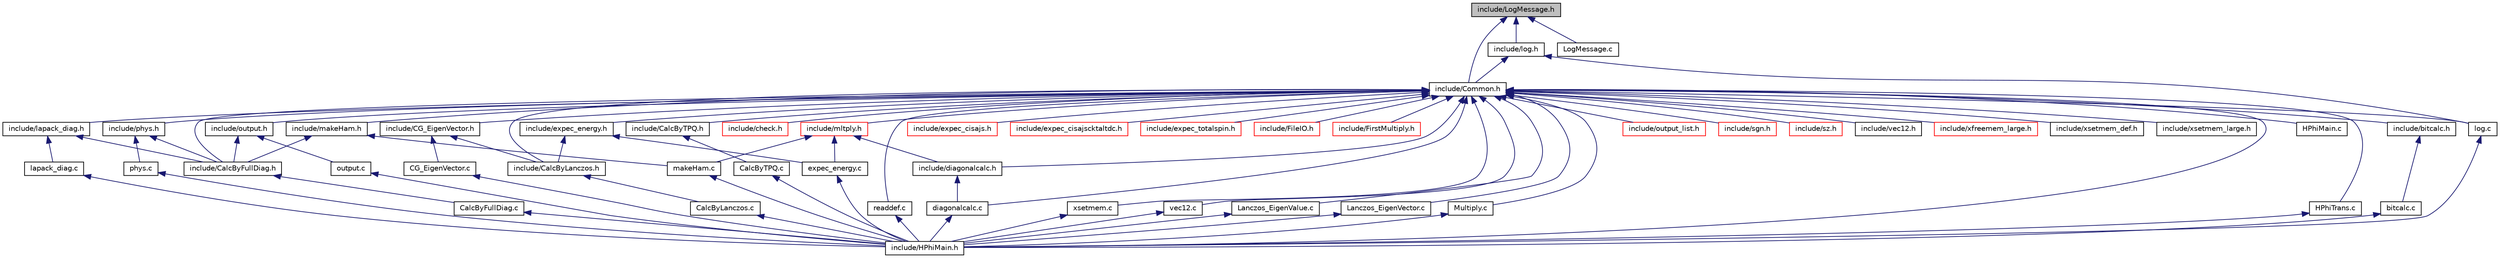 digraph "include/LogMessage.h"
{
 // INTERACTIVE_SVG=YES
  edge [fontname="Helvetica",fontsize="10",labelfontname="Helvetica",labelfontsize="10"];
  node [fontname="Helvetica",fontsize="10",shape=record];
  Node1 [label="include/LogMessage.h",height=0.2,width=0.4,color="black", fillcolor="grey75", style="filled", fontcolor="black"];
  Node1 -> Node2 [dir="back",color="midnightblue",fontsize="10",style="solid",fontname="Helvetica"];
  Node2 [label="include/Common.h",height=0.2,width=0.4,color="black", fillcolor="white", style="filled",URL="$_common_8h.html"];
  Node2 -> Node3 [dir="back",color="midnightblue",fontsize="10",style="solid",fontname="Helvetica"];
  Node3 [label="diagonalcalc.c",height=0.2,width=0.4,color="black", fillcolor="white", style="filled",URL="$diagonalcalc_8c.html"];
  Node3 -> Node4 [dir="back",color="midnightblue",fontsize="10",style="solid",fontname="Helvetica"];
  Node4 [label="include/HPhiMain.h",height=0.2,width=0.4,color="black", fillcolor="white", style="filled",URL="$_h_phi_main_8h.html"];
  Node2 -> Node5 [dir="back",color="midnightblue",fontsize="10",style="solid",fontname="Helvetica"];
  Node5 [label="HPhiMain.c",height=0.2,width=0.4,color="black", fillcolor="white", style="filled",URL="$_h_phi_main_8c.html"];
  Node2 -> Node6 [dir="back",color="midnightblue",fontsize="10",style="solid",fontname="Helvetica"];
  Node6 [label="HPhiTrans.c",height=0.2,width=0.4,color="black", fillcolor="white", style="filled",URL="$_h_phi_trans_8c.html"];
  Node6 -> Node4 [dir="back",color="midnightblue",fontsize="10",style="solid",fontname="Helvetica"];
  Node2 -> Node7 [dir="back",color="midnightblue",fontsize="10",style="solid",fontname="Helvetica"];
  Node7 [label="include/bitcalc.h",height=0.2,width=0.4,color="black", fillcolor="white", style="filled",URL="$bitcalc_8h.html"];
  Node7 -> Node8 [dir="back",color="midnightblue",fontsize="10",style="solid",fontname="Helvetica"];
  Node8 [label="bitcalc.c",height=0.2,width=0.4,color="black", fillcolor="white", style="filled",URL="$bitcalc_8c.html"];
  Node8 -> Node4 [dir="back",color="midnightblue",fontsize="10",style="solid",fontname="Helvetica"];
  Node2 -> Node9 [dir="back",color="midnightblue",fontsize="10",style="solid",fontname="Helvetica"];
  Node9 [label="include/CalcByFullDiag.h",height=0.2,width=0.4,color="black", fillcolor="white", style="filled",URL="$_calc_by_full_diag_8h.html"];
  Node9 -> Node10 [dir="back",color="midnightblue",fontsize="10",style="solid",fontname="Helvetica"];
  Node10 [label="CalcByFullDiag.c",height=0.2,width=0.4,color="black", fillcolor="white", style="filled",URL="$_calc_by_full_diag_8c.html"];
  Node10 -> Node4 [dir="back",color="midnightblue",fontsize="10",style="solid",fontname="Helvetica"];
  Node2 -> Node11 [dir="back",color="midnightblue",fontsize="10",style="solid",fontname="Helvetica"];
  Node11 [label="include/makeHam.h",height=0.2,width=0.4,color="black", fillcolor="white", style="filled",URL="$make_ham_8h.html"];
  Node11 -> Node9 [dir="back",color="midnightblue",fontsize="10",style="solid",fontname="Helvetica"];
  Node11 -> Node12 [dir="back",color="midnightblue",fontsize="10",style="solid",fontname="Helvetica"];
  Node12 [label="makeHam.c",height=0.2,width=0.4,color="black", fillcolor="white", style="filled",URL="$make_ham_8c.html"];
  Node12 -> Node4 [dir="back",color="midnightblue",fontsize="10",style="solid",fontname="Helvetica"];
  Node2 -> Node13 [dir="back",color="midnightblue",fontsize="10",style="solid",fontname="Helvetica"];
  Node13 [label="include/lapack_diag.h",height=0.2,width=0.4,color="black", fillcolor="white", style="filled",URL="$lapack__diag_8h.html"];
  Node13 -> Node9 [dir="back",color="midnightblue",fontsize="10",style="solid",fontname="Helvetica"];
  Node13 -> Node14 [dir="back",color="midnightblue",fontsize="10",style="solid",fontname="Helvetica"];
  Node14 [label="lapack_diag.c",height=0.2,width=0.4,color="black", fillcolor="white", style="filled",URL="$lapack__diag_8c.html"];
  Node14 -> Node4 [dir="back",color="midnightblue",fontsize="10",style="solid",fontname="Helvetica"];
  Node2 -> Node15 [dir="back",color="midnightblue",fontsize="10",style="solid",fontname="Helvetica"];
  Node15 [label="include/phys.h",height=0.2,width=0.4,color="black", fillcolor="white", style="filled",URL="$phys_8h.html"];
  Node15 -> Node9 [dir="back",color="midnightblue",fontsize="10",style="solid",fontname="Helvetica"];
  Node15 -> Node16 [dir="back",color="midnightblue",fontsize="10",style="solid",fontname="Helvetica"];
  Node16 [label="phys.c",height=0.2,width=0.4,color="black", fillcolor="white", style="filled",URL="$phys_8c.html"];
  Node16 -> Node4 [dir="back",color="midnightblue",fontsize="10",style="solid",fontname="Helvetica"];
  Node2 -> Node17 [dir="back",color="midnightblue",fontsize="10",style="solid",fontname="Helvetica"];
  Node17 [label="include/output.h",height=0.2,width=0.4,color="black", fillcolor="white", style="filled",URL="$output_8h.html"];
  Node17 -> Node9 [dir="back",color="midnightblue",fontsize="10",style="solid",fontname="Helvetica"];
  Node17 -> Node18 [dir="back",color="midnightblue",fontsize="10",style="solid",fontname="Helvetica"];
  Node18 [label="output.c",height=0.2,width=0.4,color="black", fillcolor="white", style="filled",URL="$output_8c.html"];
  Node18 -> Node4 [dir="back",color="midnightblue",fontsize="10",style="solid",fontname="Helvetica"];
  Node2 -> Node19 [dir="back",color="midnightblue",fontsize="10",style="solid",fontname="Helvetica"];
  Node19 [label="include/CalcByLanczos.h",height=0.2,width=0.4,color="black", fillcolor="white", style="filled",URL="$_calc_by_lanczos_8h.html"];
  Node19 -> Node20 [dir="back",color="midnightblue",fontsize="10",style="solid",fontname="Helvetica"];
  Node20 [label="CalcByLanczos.c",height=0.2,width=0.4,color="black", fillcolor="white", style="filled",URL="$_calc_by_lanczos_8c.html"];
  Node20 -> Node4 [dir="back",color="midnightblue",fontsize="10",style="solid",fontname="Helvetica"];
  Node2 -> Node21 [dir="back",color="midnightblue",fontsize="10",style="solid",fontname="Helvetica"];
  Node21 [label="include/CG_EigenVector.h",height=0.2,width=0.4,color="black", fillcolor="white", style="filled",URL="$_c_g___eigen_vector_8h.html"];
  Node21 -> Node22 [dir="back",color="midnightblue",fontsize="10",style="solid",fontname="Helvetica"];
  Node22 [label="CG_EigenVector.c",height=0.2,width=0.4,color="black", fillcolor="white", style="filled",URL="$_c_g___eigen_vector_8c.html"];
  Node22 -> Node4 [dir="back",color="midnightblue",fontsize="10",style="solid",fontname="Helvetica"];
  Node21 -> Node19 [dir="back",color="midnightblue",fontsize="10",style="solid",fontname="Helvetica"];
  Node2 -> Node23 [dir="back",color="midnightblue",fontsize="10",style="solid",fontname="Helvetica"];
  Node23 [label="include/expec_energy.h",height=0.2,width=0.4,color="black", fillcolor="white", style="filled",URL="$expec__energy_8h.html"];
  Node23 -> Node24 [dir="back",color="midnightblue",fontsize="10",style="solid",fontname="Helvetica"];
  Node24 [label="expec_energy.c",height=0.2,width=0.4,color="black", fillcolor="white", style="filled",URL="$expec__energy_8c.html"];
  Node24 -> Node4 [dir="back",color="midnightblue",fontsize="10",style="solid",fontname="Helvetica"];
  Node23 -> Node19 [dir="back",color="midnightblue",fontsize="10",style="solid",fontname="Helvetica"];
  Node2 -> Node25 [dir="back",color="midnightblue",fontsize="10",style="solid",fontname="Helvetica"];
  Node25 [label="include/CalcByTPQ.h",height=0.2,width=0.4,color="black", fillcolor="white", style="filled",URL="$_calc_by_t_p_q_8h.html"];
  Node25 -> Node26 [dir="back",color="midnightblue",fontsize="10",style="solid",fontname="Helvetica"];
  Node26 [label="CalcByTPQ.c",height=0.2,width=0.4,color="black", fillcolor="white", style="filled",URL="$_calc_by_t_p_q_8c.html"];
  Node26 -> Node4 [dir="back",color="midnightblue",fontsize="10",style="solid",fontname="Helvetica"];
  Node2 -> Node27 [dir="back",color="midnightblue",fontsize="10",style="solid",fontname="Helvetica"];
  Node27 [label="include/check.h",height=0.2,width=0.4,color="red", fillcolor="white", style="filled",URL="$check_8h.html"];
  Node2 -> Node28 [dir="back",color="midnightblue",fontsize="10",style="solid",fontname="Helvetica"];
  Node28 [label="include/mltply.h",height=0.2,width=0.4,color="red", fillcolor="white", style="filled",URL="$mltply_8h.html"];
  Node28 -> Node24 [dir="back",color="midnightblue",fontsize="10",style="solid",fontname="Helvetica"];
  Node28 -> Node29 [dir="back",color="midnightblue",fontsize="10",style="solid",fontname="Helvetica"];
  Node29 [label="include/diagonalcalc.h",height=0.2,width=0.4,color="black", fillcolor="white", style="filled",URL="$diagonalcalc_8h.html"];
  Node29 -> Node3 [dir="back",color="midnightblue",fontsize="10",style="solid",fontname="Helvetica"];
  Node28 -> Node12 [dir="back",color="midnightblue",fontsize="10",style="solid",fontname="Helvetica"];
  Node2 -> Node29 [dir="back",color="midnightblue",fontsize="10",style="solid",fontname="Helvetica"];
  Node2 -> Node30 [dir="back",color="midnightblue",fontsize="10",style="solid",fontname="Helvetica"];
  Node30 [label="include/expec_cisajs.h",height=0.2,width=0.4,color="red", fillcolor="white", style="filled",URL="$expec__cisajs_8h.html"];
  Node2 -> Node31 [dir="back",color="midnightblue",fontsize="10",style="solid",fontname="Helvetica"];
  Node31 [label="include/expec_cisajscktaltdc.h",height=0.2,width=0.4,color="red", fillcolor="white", style="filled",URL="$expec__cisajscktaltdc_8h.html"];
  Node2 -> Node32 [dir="back",color="midnightblue",fontsize="10",style="solid",fontname="Helvetica"];
  Node32 [label="include/expec_totalspin.h",height=0.2,width=0.4,color="red", fillcolor="white", style="filled",URL="$expec__totalspin_8h.html"];
  Node2 -> Node33 [dir="back",color="midnightblue",fontsize="10",style="solid",fontname="Helvetica"];
  Node33 [label="include/FileIO.h",height=0.2,width=0.4,color="red", fillcolor="white", style="filled",URL="$_file_i_o_8h.html"];
  Node2 -> Node34 [dir="back",color="midnightblue",fontsize="10",style="solid",fontname="Helvetica"];
  Node34 [label="include/FirstMultiply.h",height=0.2,width=0.4,color="red", fillcolor="white", style="filled",URL="$_first_multiply_8h.html"];
  Node2 -> Node4 [dir="back",color="midnightblue",fontsize="10",style="solid",fontname="Helvetica"];
  Node2 -> Node35 [dir="back",color="midnightblue",fontsize="10",style="solid",fontname="Helvetica"];
  Node35 [label="readdef.c",height=0.2,width=0.4,color="black", fillcolor="white", style="filled",URL="$readdef_8c.html"];
  Node35 -> Node4 [dir="back",color="midnightblue",fontsize="10",style="solid",fontname="Helvetica"];
  Node2 -> Node36 [dir="back",color="midnightblue",fontsize="10",style="solid",fontname="Helvetica"];
  Node36 [label="xsetmem.c",height=0.2,width=0.4,color="black", fillcolor="white", style="filled",URL="$xsetmem_8c.html"];
  Node36 -> Node4 [dir="back",color="midnightblue",fontsize="10",style="solid",fontname="Helvetica"];
  Node2 -> Node37 [dir="back",color="midnightblue",fontsize="10",style="solid",fontname="Helvetica"];
  Node37 [label="log.c",height=0.2,width=0.4,color="black", fillcolor="white", style="filled",URL="$log_8c.html"];
  Node37 -> Node4 [dir="back",color="midnightblue",fontsize="10",style="solid",fontname="Helvetica"];
  Node2 -> Node38 [dir="back",color="midnightblue",fontsize="10",style="solid",fontname="Helvetica"];
  Node38 [label="vec12.c",height=0.2,width=0.4,color="black", fillcolor="white", style="filled",URL="$vec12_8c.html"];
  Node38 -> Node4 [dir="back",color="midnightblue",fontsize="10",style="solid",fontname="Helvetica"];
  Node2 -> Node39 [dir="back",color="midnightblue",fontsize="10",style="solid",fontname="Helvetica"];
  Node39 [label="Lanczos_EigenValue.c",height=0.2,width=0.4,color="black", fillcolor="white", style="filled",URL="$_lanczos___eigen_value_8c.html"];
  Node39 -> Node4 [dir="back",color="midnightblue",fontsize="10",style="solid",fontname="Helvetica"];
  Node2 -> Node40 [dir="back",color="midnightblue",fontsize="10",style="solid",fontname="Helvetica"];
  Node40 [label="Lanczos_EigenVector.c",height=0.2,width=0.4,color="black", fillcolor="white", style="filled",URL="$_lanczos___eigen_vector_8c.html"];
  Node40 -> Node4 [dir="back",color="midnightblue",fontsize="10",style="solid",fontname="Helvetica"];
  Node2 -> Node41 [dir="back",color="midnightblue",fontsize="10",style="solid",fontname="Helvetica"];
  Node41 [label="Multiply.c",height=0.2,width=0.4,color="black", fillcolor="white", style="filled",URL="$_multiply_8c.html"];
  Node41 -> Node4 [dir="back",color="midnightblue",fontsize="10",style="solid",fontname="Helvetica"];
  Node2 -> Node42 [dir="back",color="midnightblue",fontsize="10",style="solid",fontname="Helvetica"];
  Node42 [label="include/output_list.h",height=0.2,width=0.4,color="red", fillcolor="white", style="filled",URL="$output__list_8h.html"];
  Node2 -> Node43 [dir="back",color="midnightblue",fontsize="10",style="solid",fontname="Helvetica"];
  Node43 [label="include/sgn.h",height=0.2,width=0.4,color="red", fillcolor="white", style="filled",URL="$sgn_8h.html"];
  Node2 -> Node44 [dir="back",color="midnightblue",fontsize="10",style="solid",fontname="Helvetica"];
  Node44 [label="include/sz.h",height=0.2,width=0.4,color="red", fillcolor="white", style="filled",URL="$sz_8h.html"];
  Node2 -> Node45 [dir="back",color="midnightblue",fontsize="10",style="solid",fontname="Helvetica"];
  Node45 [label="include/vec12.h",height=0.2,width=0.4,color="black", fillcolor="white", style="filled",URL="$vec12_8h.html"];
  Node2 -> Node46 [dir="back",color="midnightblue",fontsize="10",style="solid",fontname="Helvetica"];
  Node46 [label="include/xfreemem_large.h",height=0.2,width=0.4,color="red", fillcolor="white", style="filled",URL="$xfreemem__large_8h.html"];
  Node2 -> Node47 [dir="back",color="midnightblue",fontsize="10",style="solid",fontname="Helvetica"];
  Node47 [label="include/xsetmem_def.h",height=0.2,width=0.4,color="black", fillcolor="white", style="filled",URL="$xsetmem__def_8h.html"];
  Node2 -> Node48 [dir="back",color="midnightblue",fontsize="10",style="solid",fontname="Helvetica"];
  Node48 [label="include/xsetmem_large.h",height=0.2,width=0.4,color="black", fillcolor="white", style="filled",URL="$xsetmem__large_8h.html"];
  Node1 -> Node49 [dir="back",color="midnightblue",fontsize="10",style="solid",fontname="Helvetica"];
  Node49 [label="include/log.h",height=0.2,width=0.4,color="black", fillcolor="white", style="filled",URL="$log_8h.html"];
  Node49 -> Node2 [dir="back",color="midnightblue",fontsize="10",style="solid",fontname="Helvetica"];
  Node49 -> Node37 [dir="back",color="midnightblue",fontsize="10",style="solid",fontname="Helvetica"];
  Node1 -> Node50 [dir="back",color="midnightblue",fontsize="10",style="solid",fontname="Helvetica"];
  Node50 [label="LogMessage.c",height=0.2,width=0.4,color="black", fillcolor="white", style="filled",URL="$_log_message_8c.html"];
}
